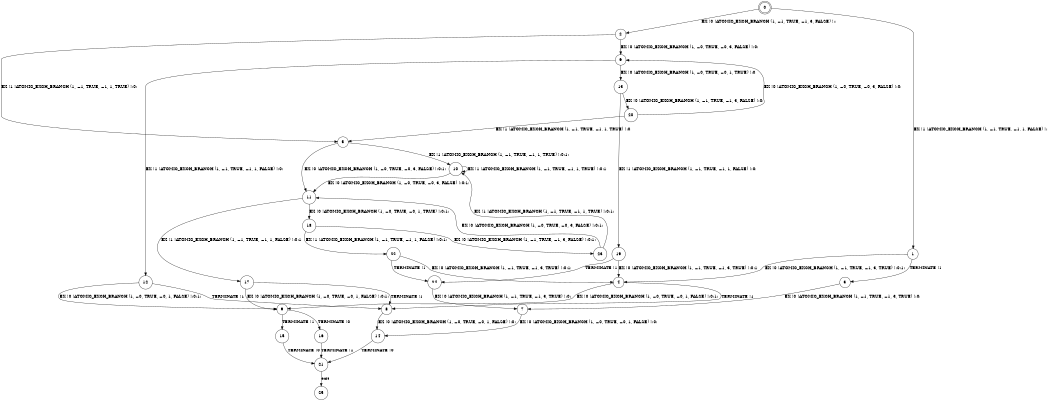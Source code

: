 digraph BCG {
size = "7, 10.5";
center = TRUE;
node [shape = circle];
0 [peripheries = 2];
0 -> 1 [label = "EX !1 !ATOMIC_EXCH_BRANCH (1, +1, TRUE, +1, 1, FALSE) !::"];
0 -> 2 [label = "EX !0 !ATOMIC_EXCH_BRANCH (1, +1, TRUE, +1, 3, FALSE) !::"];
1 -> 3 [label = "TERMINATE !1"];
1 -> 4 [label = "EX !0 !ATOMIC_EXCH_BRANCH (1, +1, TRUE, +1, 3, TRUE) !:0:1:"];
2 -> 5 [label = "EX !1 !ATOMIC_EXCH_BRANCH (1, +1, TRUE, +1, 1, TRUE) !:0:"];
2 -> 6 [label = "EX !0 !ATOMIC_EXCH_BRANCH (1, +0, TRUE, +0, 3, FALSE) !:0:"];
3 -> 7 [label = "EX !0 !ATOMIC_EXCH_BRANCH (1, +1, TRUE, +1, 3, TRUE) !:0:"];
4 -> 8 [label = "TERMINATE !1"];
4 -> 9 [label = "EX !0 !ATOMIC_EXCH_BRANCH (1, +0, TRUE, +0, 1, FALSE) !:0:1:"];
5 -> 10 [label = "EX !1 !ATOMIC_EXCH_BRANCH (1, +1, TRUE, +1, 1, TRUE) !:0:1:"];
5 -> 11 [label = "EX !0 !ATOMIC_EXCH_BRANCH (1, +0, TRUE, +0, 3, FALSE) !:0:1:"];
6 -> 12 [label = "EX !1 !ATOMIC_EXCH_BRANCH (1, +1, TRUE, +1, 1, FALSE) !:0:"];
6 -> 13 [label = "EX !0 !ATOMIC_EXCH_BRANCH (1, +0, TRUE, +0, 1, TRUE) !:0:"];
7 -> 14 [label = "EX !0 !ATOMIC_EXCH_BRANCH (1, +0, TRUE, +0, 1, FALSE) !:0:"];
8 -> 14 [label = "EX !0 !ATOMIC_EXCH_BRANCH (1, +0, TRUE, +0, 1, FALSE) !:0:"];
9 -> 15 [label = "TERMINATE !1"];
9 -> 16 [label = "TERMINATE !0"];
10 -> 10 [label = "EX !1 !ATOMIC_EXCH_BRANCH (1, +1, TRUE, +1, 1, TRUE) !:0:1:"];
10 -> 11 [label = "EX !0 !ATOMIC_EXCH_BRANCH (1, +0, TRUE, +0, 3, FALSE) !:0:1:"];
11 -> 17 [label = "EX !1 !ATOMIC_EXCH_BRANCH (1, +1, TRUE, +1, 1, FALSE) !:0:1:"];
11 -> 18 [label = "EX !0 !ATOMIC_EXCH_BRANCH (1, +0, TRUE, +0, 1, TRUE) !:0:1:"];
12 -> 8 [label = "TERMINATE !1"];
12 -> 9 [label = "EX !0 !ATOMIC_EXCH_BRANCH (1, +0, TRUE, +0, 1, FALSE) !:0:1:"];
13 -> 19 [label = "EX !1 !ATOMIC_EXCH_BRANCH (1, +1, TRUE, +1, 1, FALSE) !:0:"];
13 -> 20 [label = "EX !0 !ATOMIC_EXCH_BRANCH (1, +1, TRUE, +1, 3, FALSE) !:0:"];
14 -> 21 [label = "TERMINATE !0"];
15 -> 21 [label = "TERMINATE !0"];
16 -> 21 [label = "TERMINATE !1"];
17 -> 8 [label = "TERMINATE !1"];
17 -> 9 [label = "EX !0 !ATOMIC_EXCH_BRANCH (1, +0, TRUE, +0, 1, FALSE) !:0:1:"];
18 -> 22 [label = "EX !1 !ATOMIC_EXCH_BRANCH (1, +1, TRUE, +1, 1, FALSE) !:0:1:"];
18 -> 23 [label = "EX !0 !ATOMIC_EXCH_BRANCH (1, +1, TRUE, +1, 3, FALSE) !:0:1:"];
19 -> 24 [label = "TERMINATE !1"];
19 -> 4 [label = "EX !0 !ATOMIC_EXCH_BRANCH (1, +1, TRUE, +1, 3, TRUE) !:0:1:"];
20 -> 5 [label = "EX !1 !ATOMIC_EXCH_BRANCH (1, +1, TRUE, +1, 1, TRUE) !:0:"];
20 -> 6 [label = "EX !0 !ATOMIC_EXCH_BRANCH (1, +0, TRUE, +0, 3, FALSE) !:0:"];
21 -> 25 [label = "exit"];
22 -> 24 [label = "TERMINATE !1"];
22 -> 4 [label = "EX !0 !ATOMIC_EXCH_BRANCH (1, +1, TRUE, +1, 3, TRUE) !:0:1:"];
23 -> 10 [label = "EX !1 !ATOMIC_EXCH_BRANCH (1, +1, TRUE, +1, 1, TRUE) !:0:1:"];
23 -> 11 [label = "EX !0 !ATOMIC_EXCH_BRANCH (1, +0, TRUE, +0, 3, FALSE) !:0:1:"];
24 -> 7 [label = "EX !0 !ATOMIC_EXCH_BRANCH (1, +1, TRUE, +1, 3, TRUE) !:0:"];
}
